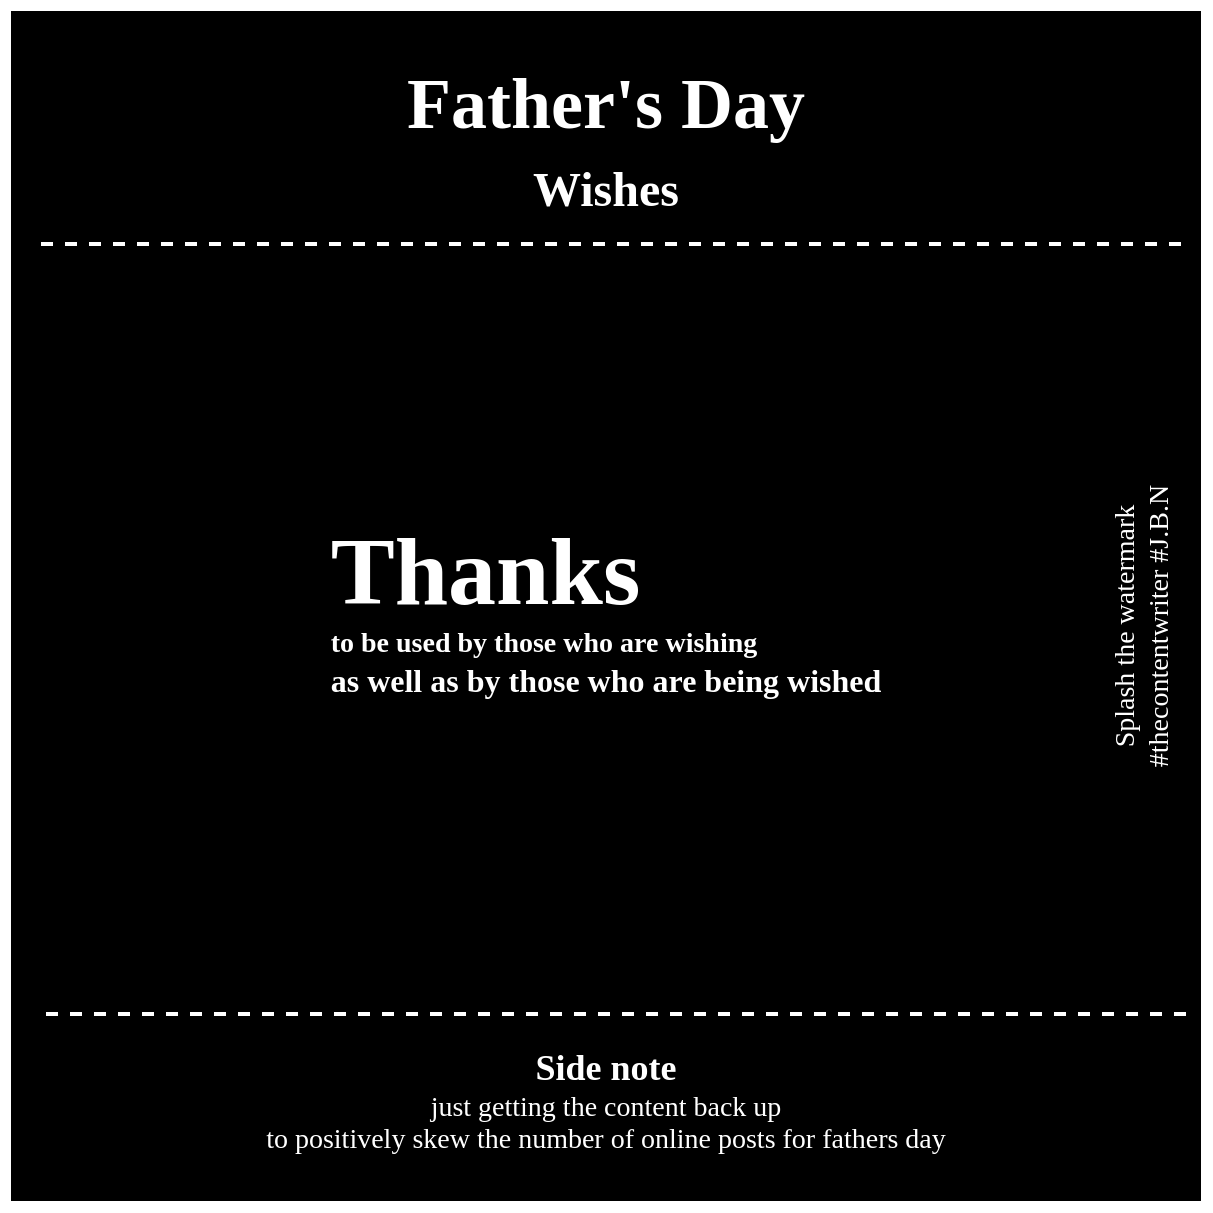 <mxfile version="21.2.8" type="device">
  <diagram id="dX7Dphyso45SB9-RoEhv" name="Page-1">
    <mxGraphModel dx="1418" dy="838" grid="1" gridSize="10" guides="1" tooltips="1" connect="1" arrows="1" fold="1" page="1" pageScale="1" pageWidth="827" pageHeight="1169" math="0" shadow="0">
      <root>
        <mxCell id="0" />
        <mxCell id="1" parent="0" />
        <mxCell id="nfxZPmU7g6QgWNAvG-ER-2" value="&lt;div style=&quot;text-align: left;&quot;&gt;&lt;span style=&quot;background-color: initial;&quot;&gt;&lt;font color=&quot;#ffffff&quot; style=&quot;font-size: 48px;&quot;&gt;&lt;b&gt;Thanks&lt;/b&gt;&lt;/font&gt;&lt;/span&gt;&lt;/div&gt;&lt;div style=&quot;text-align: left;&quot;&gt;&lt;span style=&quot;background-color: initial;&quot;&gt;&lt;font color=&quot;#ffffff&quot; style=&quot;font-size: 14px;&quot;&gt;&lt;b&gt;to be used by those who are wishing&lt;/b&gt;&lt;/font&gt;&lt;/span&gt;&lt;/div&gt;&lt;div style=&quot;text-align: left;&quot;&gt;&lt;span style=&quot;background-color: initial;&quot;&gt;&lt;font color=&quot;#ffffff&quot; size=&quot;3&quot;&gt;&lt;b&gt;as well as by those who are being wished&lt;/b&gt;&lt;/font&gt;&lt;/span&gt;&lt;/div&gt;" style="whiteSpace=wrap;html=1;aspect=fixed;strokeWidth=5;fontFamily=xkcd;fillColor=#000000;strokeColor=#FFFFFF;" parent="1" vertex="1">
          <mxGeometry x="210" y="80" width="600" height="600" as="geometry" />
        </mxCell>
        <mxCell id="8b6ggLF4gSHIukh4vJdm-18" value="&lt;font&gt;&lt;font color=&quot;#ffffff&quot; style=&quot;font-size: 36px;&quot;&gt;&lt;b style=&quot;&quot;&gt;Father&#39;s Day&lt;/b&gt;&lt;/font&gt;&lt;br&gt;&lt;/font&gt;" style="text;html=1;strokeColor=none;fillColor=none;align=center;verticalAlign=middle;whiteSpace=wrap;rounded=0;fontFamily=xkcd;" parent="1" vertex="1">
          <mxGeometry x="225" y="118" width="570" height="22" as="geometry" />
        </mxCell>
        <mxCell id="8b6ggLF4gSHIukh4vJdm-24" value="&lt;font&gt;&lt;font color=&quot;#ffffff&quot; style=&quot;font-size: 24px;&quot;&gt;&lt;b style=&quot;&quot;&gt;Wishes&lt;/b&gt;&lt;/font&gt;&lt;br&gt;&lt;/font&gt;" style="text;html=1;strokeColor=none;fillColor=none;align=center;verticalAlign=middle;whiteSpace=wrap;rounded=0;fontFamily=xkcd;" parent="1" vertex="1">
          <mxGeometry x="210" y="162" width="600" height="20" as="geometry" />
        </mxCell>
        <mxCell id="8b6ggLF4gSHIukh4vJdm-30" value="" style="endArrow=none;dashed=1;html=1;strokeWidth=2;strokeColor=#FFFFFF;" parent="1" edge="1">
          <mxGeometry width="50" height="50" relative="1" as="geometry">
            <mxPoint x="797.5" y="199" as="sourcePoint" />
            <mxPoint x="222.5" y="199" as="targetPoint" />
          </mxGeometry>
        </mxCell>
        <mxCell id="k-dpR7HA_-HZ3Fbqk2lw-16" value="" style="endArrow=none;dashed=1;html=1;strokeWidth=2;strokeColor=#FFFFFF;" parent="1" edge="1">
          <mxGeometry width="50" height="50" relative="1" as="geometry">
            <mxPoint x="800" y="584" as="sourcePoint" />
            <mxPoint x="225" y="584" as="targetPoint" />
          </mxGeometry>
        </mxCell>
        <mxCell id="k-dpR7HA_-HZ3Fbqk2lw-17" value="&lt;font style=&quot;&quot;&gt;&lt;font color=&quot;#ffffff&quot;&gt;&lt;b style=&quot;&quot;&gt;&lt;span style=&quot;font-size: 18px;&quot;&gt;Side note&lt;/span&gt;&lt;br&gt;&lt;/b&gt;&lt;span style=&quot;font-size: 14px;&quot;&gt;just getting the content back up&lt;br&gt;&lt;/span&gt;&lt;font style=&quot;font-size: 14px;&quot;&gt;to positively skew the number of online posts for fathers day&lt;/font&gt;&lt;/font&gt;&lt;br&gt;&lt;/font&gt;" style="text;html=1;strokeColor=none;fillColor=none;align=center;verticalAlign=middle;whiteSpace=wrap;rounded=0;fontFamily=xkcd;" parent="1" vertex="1">
          <mxGeometry x="210" y="590" width="600" height="75" as="geometry" />
        </mxCell>
        <mxCell id="euaHSMH8fYii958cPEId-22" style="edgeStyle=orthogonalEdgeStyle;rounded=0;orthogonalLoop=1;jettySize=auto;html=1;exitX=0.5;exitY=1;exitDx=0;exitDy=0;strokeWidth=2;" parent="1" edge="1">
          <mxGeometry relative="1" as="geometry">
            <mxPoint x="661" y="451" as="sourcePoint" />
            <mxPoint x="661" y="451" as="targetPoint" />
          </mxGeometry>
        </mxCell>
        <mxCell id="pKVuHFSoDqtFi99w7tCS-15" value="&lt;font style=&quot;&quot;&gt;&lt;font style=&quot;font-size: 14px;&quot; color=&quot;#ffffff&quot;&gt;Splash the watermark&lt;br&gt;#thecontentwriter #J.B.N&lt;/font&gt;&lt;br&gt;&lt;/font&gt;" style="text;html=1;strokeColor=none;fillColor=none;align=center;verticalAlign=middle;whiteSpace=wrap;rounded=0;rotation=-90;fontFamily=xkcd;" parent="1" vertex="1">
          <mxGeometry x="618" y="380" width="320" height="20" as="geometry" />
        </mxCell>
      </root>
    </mxGraphModel>
  </diagram>
</mxfile>
